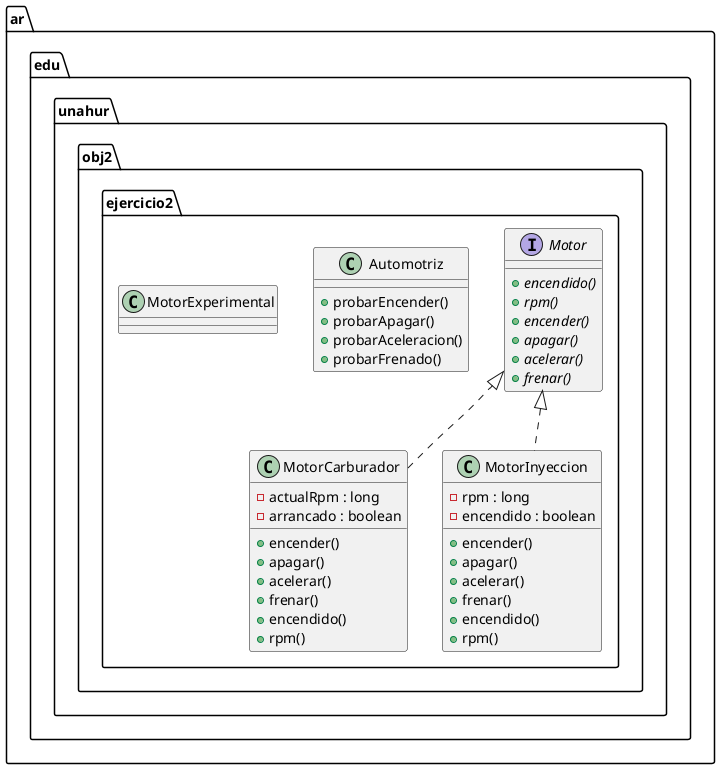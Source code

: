 @startuml

    class ar.edu.unahur.obj2.ejercicio2.Automotriz {
        + probarEncender()
        + probarApagar()
        + probarAceleracion()
        + probarFrenado()
    }

    interface ar.edu.unahur.obj2.ejercicio2.Motor {
        {abstract} + encendido()
        {abstract} + rpm()
        {abstract} + encender()
        {abstract} + apagar()
        {abstract} + acelerar()
        {abstract} + frenar()
    }


    class ar.edu.unahur.obj2.ejercicio2.MotorCarburador {
        - actualRpm : long
        - arrancado : boolean
        + encender()
        + apagar()
        + acelerar()
        + frenar()
        + encendido()
        + rpm()
    }
  
    class ar.edu.unahur.obj2.ejercicio2.MotorExperimental {
    }


    class ar.edu.unahur.obj2.ejercicio2.MotorInyeccion {
        - rpm : long
        - encendido : boolean
        + encender()
        + apagar()
        + acelerar()
        + frenar()
        + encendido()
        + rpm()
    }


  ar.edu.unahur.obj2.ejercicio2.MotorCarburador .up.|> ar.edu.unahur.obj2.ejercicio2.Motor
  ar.edu.unahur.obj2.ejercicio2.MotorInyeccion .up.|> ar.edu.unahur.obj2.ejercicio2.Motor

@enduml
